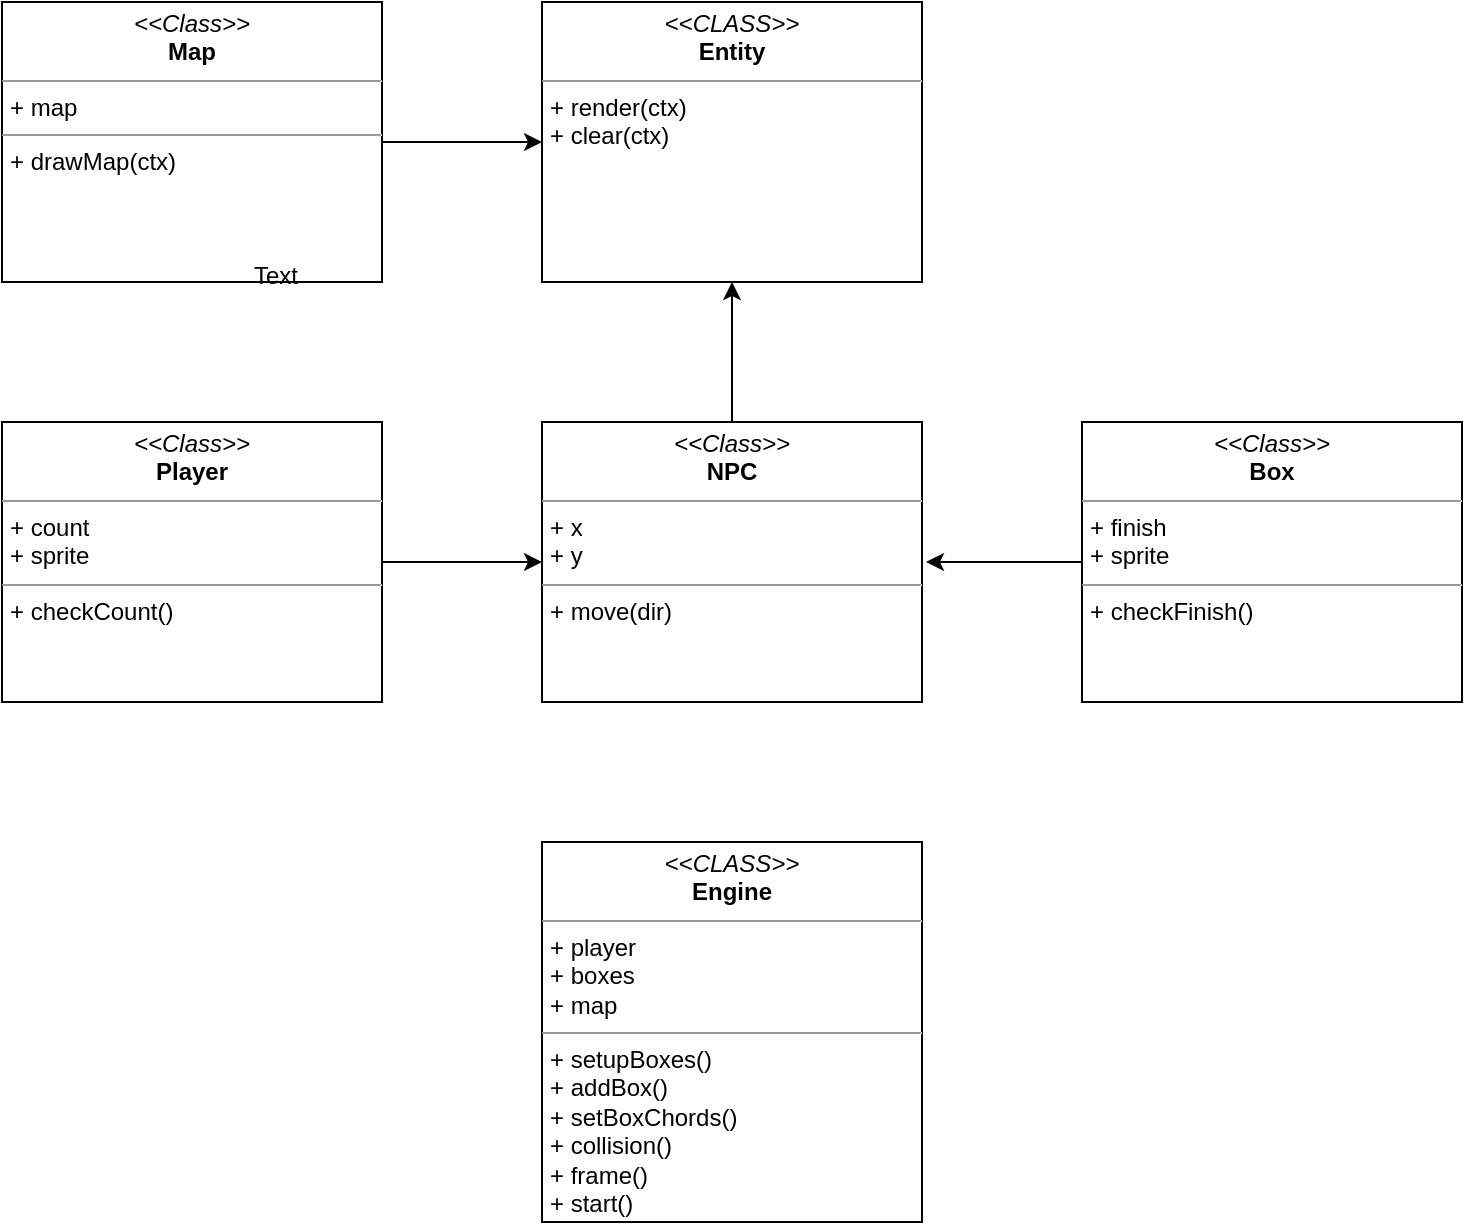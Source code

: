 <mxfile version="12.2.6" type="github" pages="1"><diagram id="t4IfuOEAETN6Oo3QPrhB" name="Page-1"><mxGraphModel dx="1173" dy="611" grid="1" gridSize="10" guides="1" tooltips="1" connect="1" arrows="1" fold="1" page="1" pageScale="1" pageWidth="827" pageHeight="1169" math="0" shadow="0"><root><mxCell id="0"/><mxCell id="1" parent="0"/><mxCell id="Y4_2r5kUxow5I4g_ANU1-1" value="&lt;p style=&quot;margin: 0px ; margin-top: 4px ; text-align: center&quot;&gt;&lt;i&gt;&amp;lt;&amp;lt;CLASS&amp;gt;&amp;gt;&lt;/i&gt;&lt;br&gt;&lt;b&gt;Entity&lt;/b&gt;&lt;/p&gt;&lt;hr size=&quot;1&quot;&gt;&lt;p style=&quot;margin: 0px ; margin-left: 4px&quot;&gt;&lt;span&gt;+ render(ctx)&lt;/span&gt;&lt;br&gt;&lt;/p&gt;&lt;p style=&quot;margin: 0px ; margin-left: 4px&quot;&gt;+ clear(ctx)&lt;/p&gt;" style="verticalAlign=top;align=left;overflow=fill;fontSize=12;fontFamily=Helvetica;html=1;rounded=0;shadow=0;comic=0;labelBackgroundColor=none;strokeWidth=1" vertex="1" parent="1"><mxGeometry x="318" y="40" width="190" height="140" as="geometry"/></mxCell><mxCell id="Y4_2r5kUxow5I4g_ANU1-6" value="&lt;p style=&quot;margin: 0px ; margin-top: 4px ; text-align: center&quot;&gt;&lt;i&gt;&amp;lt;&amp;lt;Class&amp;gt;&amp;gt;&lt;/i&gt;&lt;br&gt;&lt;b&gt;NPC&lt;/b&gt;&lt;/p&gt;&lt;hr size=&quot;1&quot;&gt;&lt;p style=&quot;margin: 0px ; margin-left: 4px&quot;&gt;+ x&lt;br&gt;+ y&lt;/p&gt;&lt;hr size=&quot;1&quot;&gt;&lt;p style=&quot;margin: 0px ; margin-left: 4px&quot;&gt;+ move(dir)&lt;br&gt;&lt;/p&gt;" style="verticalAlign=top;align=left;overflow=fill;fontSize=12;fontFamily=Helvetica;html=1;rounded=0;shadow=0;comic=0;labelBackgroundColor=none;strokeWidth=1" vertex="1" parent="1"><mxGeometry x="318" y="250" width="190" height="140" as="geometry"/></mxCell><mxCell id="Y4_2r5kUxow5I4g_ANU1-15" value="&lt;p style=&quot;margin: 0px ; margin-top: 4px ; text-align: center&quot;&gt;&lt;i&gt;&amp;lt;&amp;lt;Class&amp;gt;&amp;gt;&lt;/i&gt;&lt;br&gt;&lt;b&gt;Player&lt;/b&gt;&lt;/p&gt;&lt;hr size=&quot;1&quot;&gt;&lt;p style=&quot;margin: 0px ; margin-left: 4px&quot;&gt;+ count&lt;br&gt;+ sprite&lt;/p&gt;&lt;hr size=&quot;1&quot;&gt;&lt;p style=&quot;margin: 0px ; margin-left: 4px&quot;&gt;+ checkCount()&lt;br&gt;&lt;/p&gt;" style="verticalAlign=top;align=left;overflow=fill;fontSize=12;fontFamily=Helvetica;html=1;rounded=0;shadow=0;comic=0;labelBackgroundColor=none;strokeWidth=1" vertex="1" parent="1"><mxGeometry x="48" y="250" width="190" height="140" as="geometry"/></mxCell><mxCell id="Y4_2r5kUxow5I4g_ANU1-20" value="&lt;p style=&quot;margin: 0px ; margin-top: 4px ; text-align: center&quot;&gt;&lt;i&gt;&amp;lt;&amp;lt;Class&amp;gt;&amp;gt;&lt;/i&gt;&lt;br&gt;&lt;b&gt;Map&lt;/b&gt;&lt;/p&gt;&lt;hr size=&quot;1&quot;&gt;&lt;p style=&quot;margin: 0px ; margin-left: 4px&quot;&gt;+ map&lt;br&gt;&lt;/p&gt;&lt;hr size=&quot;1&quot;&gt;&lt;p style=&quot;margin: 0px ; margin-left: 4px&quot;&gt;+ drawMap(ctx)&lt;br&gt;&lt;/p&gt;" style="verticalAlign=top;align=left;overflow=fill;fontSize=12;fontFamily=Helvetica;html=1;rounded=0;shadow=0;comic=0;labelBackgroundColor=none;strokeWidth=1" vertex="1" parent="1"><mxGeometry x="48" y="40" width="190" height="140" as="geometry"/></mxCell><mxCell id="Y4_2r5kUxow5I4g_ANU1-12" value="&lt;p style=&quot;margin: 0px ; margin-top: 4px ; text-align: center&quot;&gt;&lt;i&gt;&amp;lt;&amp;lt;Class&amp;gt;&amp;gt;&lt;/i&gt;&lt;br&gt;&lt;b&gt;Box&lt;/b&gt;&lt;/p&gt;&lt;hr size=&quot;1&quot;&gt;&lt;p style=&quot;margin: 0px ; margin-left: 4px&quot;&gt;+ finish&lt;br&gt;+ sprite&lt;/p&gt;&lt;hr size=&quot;1&quot;&gt;&lt;p style=&quot;margin: 0px ; margin-left: 4px&quot;&gt;+ checkFinish()&lt;br&gt;&lt;/p&gt;" style="verticalAlign=top;align=left;overflow=fill;fontSize=12;fontFamily=Helvetica;html=1;rounded=0;shadow=0;comic=0;labelBackgroundColor=none;strokeWidth=1" vertex="1" parent="1"><mxGeometry x="588" y="250" width="190" height="140" as="geometry"/></mxCell><mxCell id="Y4_2r5kUxow5I4g_ANU1-14" value="" style="endArrow=classic;html=1;exitX=0;exitY=0.5;exitDx=0;exitDy=0;" edge="1" parent="1" source="Y4_2r5kUxow5I4g_ANU1-12"><mxGeometry width="50" height="50" relative="1" as="geometry"><mxPoint x="550" y="370" as="sourcePoint"/><mxPoint x="510" y="320" as="targetPoint"/><Array as="points"><mxPoint x="510" y="320"/></Array></mxGeometry></mxCell><mxCell id="Y4_2r5kUxow5I4g_ANU1-22" value="Text" style="text;html=1;resizable=0;points=[];autosize=1;align=left;verticalAlign=top;spacingTop=-4;" vertex="1" parent="1"><mxGeometry x="172" y="167" width="40" height="20" as="geometry"/></mxCell><mxCell id="Y4_2r5kUxow5I4g_ANU1-23" value="" style="endArrow=classic;html=1;" edge="1" parent="1" target="Y4_2r5kUxow5I4g_ANU1-1"><mxGeometry width="50" height="50" relative="1" as="geometry"><mxPoint x="238" y="110" as="sourcePoint"/><mxPoint x="288" y="60" as="targetPoint"/></mxGeometry></mxCell><mxCell id="Y4_2r5kUxow5I4g_ANU1-24" value="" style="endArrow=classic;html=1;exitX=0.5;exitY=0;exitDx=0;exitDy=0;" edge="1" parent="1" source="Y4_2r5kUxow5I4g_ANU1-6" target="Y4_2r5kUxow5I4g_ANU1-1"><mxGeometry width="50" height="50" relative="1" as="geometry"><mxPoint x="410" y="300" as="sourcePoint"/><mxPoint x="460" y="250" as="targetPoint"/></mxGeometry></mxCell><mxCell id="Y4_2r5kUxow5I4g_ANU1-25" value="" style="endArrow=classic;html=1;" edge="1" parent="1" source="Y4_2r5kUxow5I4g_ANU1-15" target="Y4_2r5kUxow5I4g_ANU1-6"><mxGeometry width="50" height="50" relative="1" as="geometry"><mxPoint x="260" y="370" as="sourcePoint"/><mxPoint x="310" y="320" as="targetPoint"/></mxGeometry></mxCell><mxCell id="Y4_2r5kUxow5I4g_ANU1-26" value="&lt;p style=&quot;margin: 0px ; margin-top: 4px ; text-align: center&quot;&gt;&lt;i&gt;&amp;lt;&amp;lt;CLASS&amp;gt;&amp;gt;&lt;/i&gt;&lt;br&gt;&lt;b&gt;Engine&lt;/b&gt;&lt;/p&gt;&lt;hr size=&quot;1&quot;&gt;&lt;p style=&quot;margin: 0px ; margin-left: 4px&quot;&gt;+ player&lt;br&gt;+ boxes&lt;/p&gt;&lt;p style=&quot;margin: 0px ; margin-left: 4px&quot;&gt;+ map&lt;/p&gt;&lt;hr size=&quot;1&quot;&gt;&lt;p style=&quot;margin: 0px ; margin-left: 4px&quot;&gt;+ setupBoxes()&lt;/p&gt;&lt;p style=&quot;margin: 0px ; margin-left: 4px&quot;&gt;+ addBox()&lt;/p&gt;&lt;p style=&quot;margin: 0px ; margin-left: 4px&quot;&gt;+ setBoxChords()&lt;/p&gt;&lt;p style=&quot;margin: 0px ; margin-left: 4px&quot;&gt;+ collision()&lt;/p&gt;&lt;p style=&quot;margin: 0px ; margin-left: 4px&quot;&gt;+ frame()&lt;/p&gt;&lt;p style=&quot;margin: 0px ; margin-left: 4px&quot;&gt;+ start()&lt;/p&gt;" style="verticalAlign=top;align=left;overflow=fill;fontSize=12;fontFamily=Helvetica;html=1;rounded=0;shadow=0;comic=0;labelBackgroundColor=none;strokeWidth=1" vertex="1" parent="1"><mxGeometry x="318" y="460" width="190" height="190" as="geometry"/></mxCell></root></mxGraphModel></diagram></mxfile>